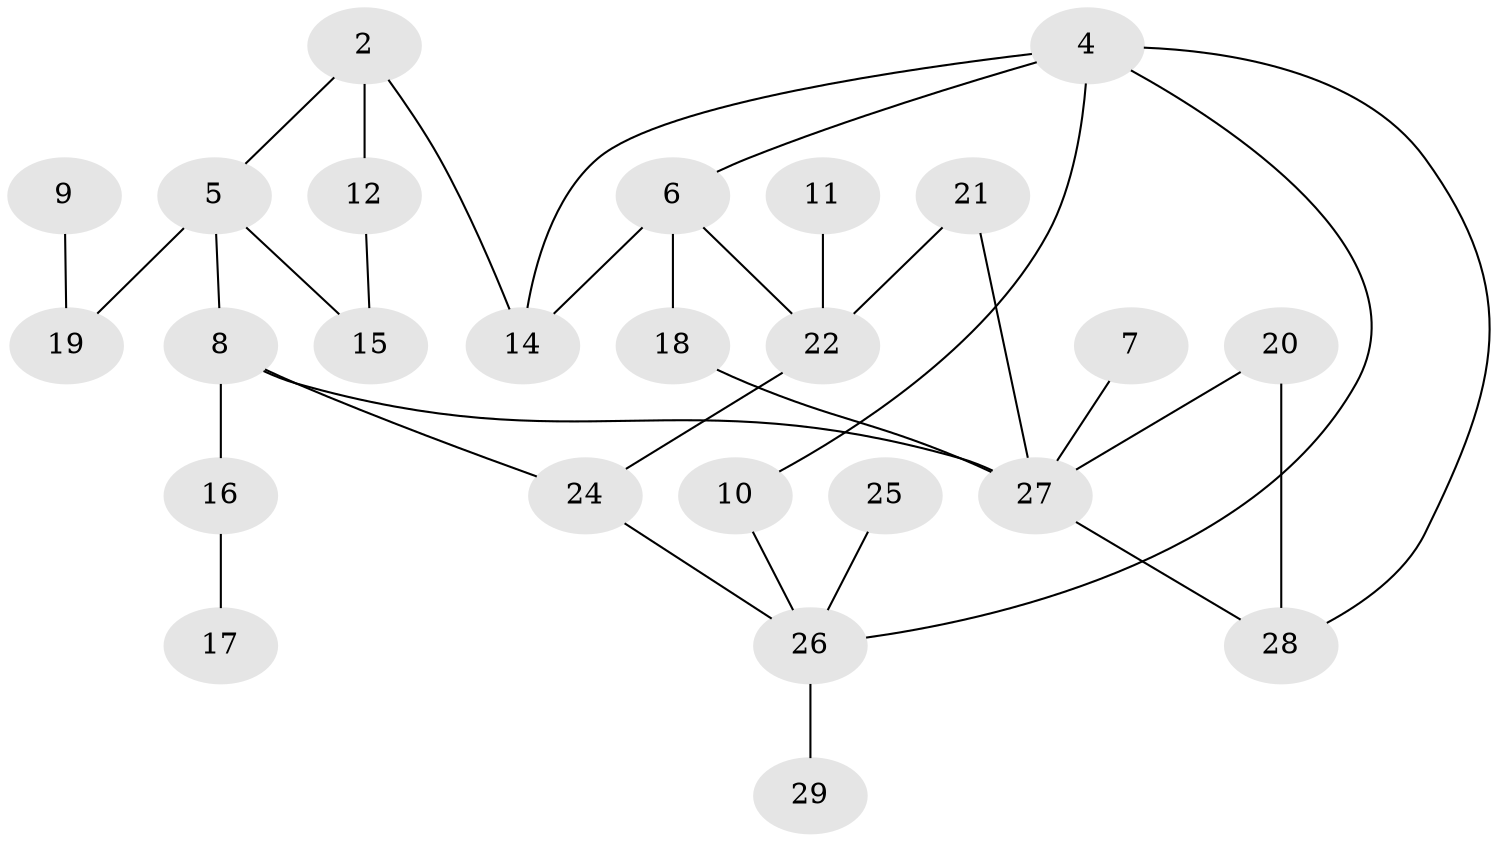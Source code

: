 // original degree distribution, {2: 0.3157894736842105, 4: 0.14035087719298245, 3: 0.22807017543859648, 0: 0.05263157894736842, 1: 0.22807017543859648, 5: 0.03508771929824561}
// Generated by graph-tools (version 1.1) at 2025/49/03/09/25 03:49:13]
// undirected, 25 vertices, 33 edges
graph export_dot {
graph [start="1"]
  node [color=gray90,style=filled];
  2;
  4;
  5;
  6;
  7;
  8;
  9;
  10;
  11;
  12;
  14;
  15;
  16;
  17;
  18;
  19;
  20;
  21;
  22;
  24;
  25;
  26;
  27;
  28;
  29;
  2 -- 5 [weight=1.0];
  2 -- 12 [weight=1.0];
  2 -- 14 [weight=1.0];
  4 -- 6 [weight=1.0];
  4 -- 10 [weight=1.0];
  4 -- 14 [weight=1.0];
  4 -- 26 [weight=1.0];
  4 -- 28 [weight=1.0];
  5 -- 8 [weight=1.0];
  5 -- 15 [weight=1.0];
  5 -- 19 [weight=1.0];
  6 -- 14 [weight=1.0];
  6 -- 18 [weight=1.0];
  6 -- 22 [weight=1.0];
  7 -- 27 [weight=1.0];
  8 -- 16 [weight=1.0];
  8 -- 24 [weight=1.0];
  8 -- 27 [weight=2.0];
  9 -- 19 [weight=1.0];
  10 -- 26 [weight=1.0];
  11 -- 22 [weight=1.0];
  12 -- 15 [weight=1.0];
  16 -- 17 [weight=1.0];
  18 -- 27 [weight=2.0];
  20 -- 27 [weight=1.0];
  20 -- 28 [weight=1.0];
  21 -- 22 [weight=1.0];
  21 -- 27 [weight=1.0];
  22 -- 24 [weight=1.0];
  24 -- 26 [weight=1.0];
  25 -- 26 [weight=1.0];
  26 -- 29 [weight=1.0];
  27 -- 28 [weight=1.0];
}

